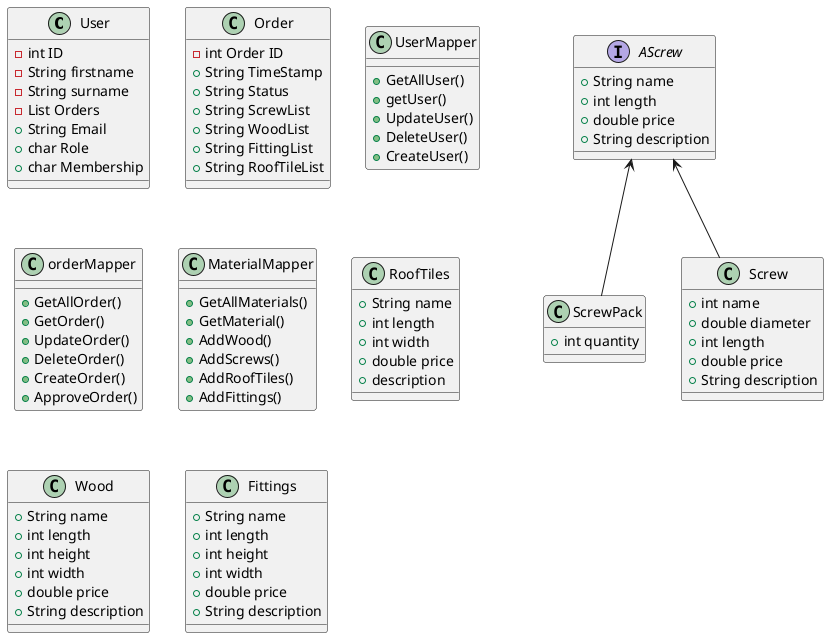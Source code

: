 @startuml
'https://plantuml.com/class-diagram

class User {
-int ID
-String firstname
-String surname
-List Orders
+String Email
+char Role
+char Membership
}

class Order {
-int Order ID
+String TimeStamp
+String Status
+String ScrewList
+String WoodList
+String FittingList
+String RoofTileList
}

class UserMapper{
+GetAllUser()
+getUser()
+UpdateUser()
+DeleteUser()
+CreateUser()
}


class orderMapper{
+GetAllOrder()
+GetOrder()
+UpdateOrder()
+DeleteOrder()
+CreateOrder()
+ApproveOrder()
}

class MaterialMapper{
+GetAllMaterials()
+GetMaterial()
+AddWood()
+AddScrews()
+AddRoofTiles()
+AddFittings()

}

class RoofTiles{
+String name
+int length
+int width
+double price
+description
}

class Wood{
+String name
+int length
+int height
+int width
+double price
+String description
}

class Fittings{
+String name
+int length
+int height
+int width
+double price
+String description

}

interface AScrew{
+String name
+int length
+double price
+String description

}

class ScrewPack{
+int quantity
}

class Screw{
+int name
+double diameter
+int length
+double price
+String description
}








AScrew <-- ScrewPack
AScrew <-- Screw

@enduml
